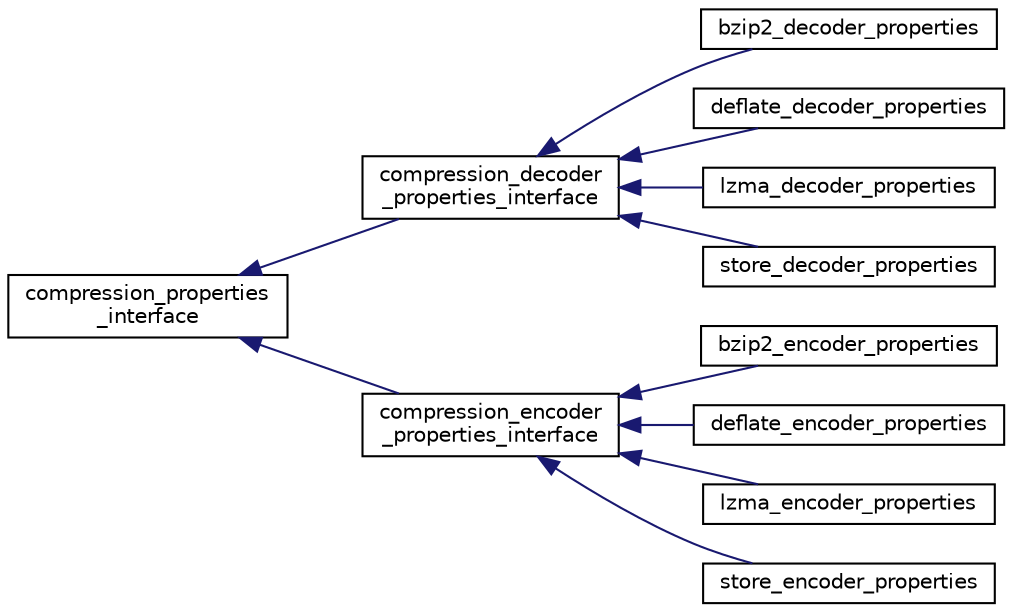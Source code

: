 digraph "Graphical Class Hierarchy"
{
 // LATEX_PDF_SIZE
  edge [fontname="Helvetica",fontsize="10",labelfontname="Helvetica",labelfontsize="10"];
  node [fontname="Helvetica",fontsize="10",shape=record];
  rankdir="LR";
  Node0 [label="compression_properties\l_interface",height=0.2,width=0.4,color="black", fillcolor="white", style="filled",URL="$structcompression__properties__interface.html",tooltip=" "];
  Node0 -> Node1 [dir="back",color="midnightblue",fontsize="10",style="solid",fontname="Helvetica"];
  Node1 [label="compression_decoder\l_properties_interface",height=0.2,width=0.4,color="black", fillcolor="white", style="filled",URL="$structcompression__decoder__properties__interface.html",tooltip=" "];
  Node1 -> Node2 [dir="back",color="midnightblue",fontsize="10",style="solid",fontname="Helvetica"];
  Node2 [label="bzip2_decoder_properties",height=0.2,width=0.4,color="black", fillcolor="white", style="filled",URL="$structbzip2__decoder__properties.html",tooltip=" "];
  Node1 -> Node3 [dir="back",color="midnightblue",fontsize="10",style="solid",fontname="Helvetica"];
  Node3 [label="deflate_decoder_properties",height=0.2,width=0.4,color="black", fillcolor="white", style="filled",URL="$structdeflate__decoder__properties.html",tooltip=" "];
  Node1 -> Node4 [dir="back",color="midnightblue",fontsize="10",style="solid",fontname="Helvetica"];
  Node4 [label="lzma_decoder_properties",height=0.2,width=0.4,color="black", fillcolor="white", style="filled",URL="$structlzma__decoder__properties.html",tooltip=" "];
  Node1 -> Node5 [dir="back",color="midnightblue",fontsize="10",style="solid",fontname="Helvetica"];
  Node5 [label="store_decoder_properties",height=0.2,width=0.4,color="black", fillcolor="white", style="filled",URL="$structstore__decoder__properties.html",tooltip=" "];
  Node0 -> Node6 [dir="back",color="midnightblue",fontsize="10",style="solid",fontname="Helvetica"];
  Node6 [label="compression_encoder\l_properties_interface",height=0.2,width=0.4,color="black", fillcolor="white", style="filled",URL="$structcompression__encoder__properties__interface.html",tooltip=" "];
  Node6 -> Node7 [dir="back",color="midnightblue",fontsize="10",style="solid",fontname="Helvetica"];
  Node7 [label="bzip2_encoder_properties",height=0.2,width=0.4,color="black", fillcolor="white", style="filled",URL="$structbzip2__encoder__properties.html",tooltip=" "];
  Node6 -> Node8 [dir="back",color="midnightblue",fontsize="10",style="solid",fontname="Helvetica"];
  Node8 [label="deflate_encoder_properties",height=0.2,width=0.4,color="black", fillcolor="white", style="filled",URL="$structdeflate__encoder__properties.html",tooltip=" "];
  Node6 -> Node9 [dir="back",color="midnightblue",fontsize="10",style="solid",fontname="Helvetica"];
  Node9 [label="lzma_encoder_properties",height=0.2,width=0.4,color="black", fillcolor="white", style="filled",URL="$structlzma__encoder__properties.html",tooltip=" "];
  Node6 -> Node10 [dir="back",color="midnightblue",fontsize="10",style="solid",fontname="Helvetica"];
  Node10 [label="store_encoder_properties",height=0.2,width=0.4,color="black", fillcolor="white", style="filled",URL="$structstore__encoder__properties.html",tooltip=" "];
}
